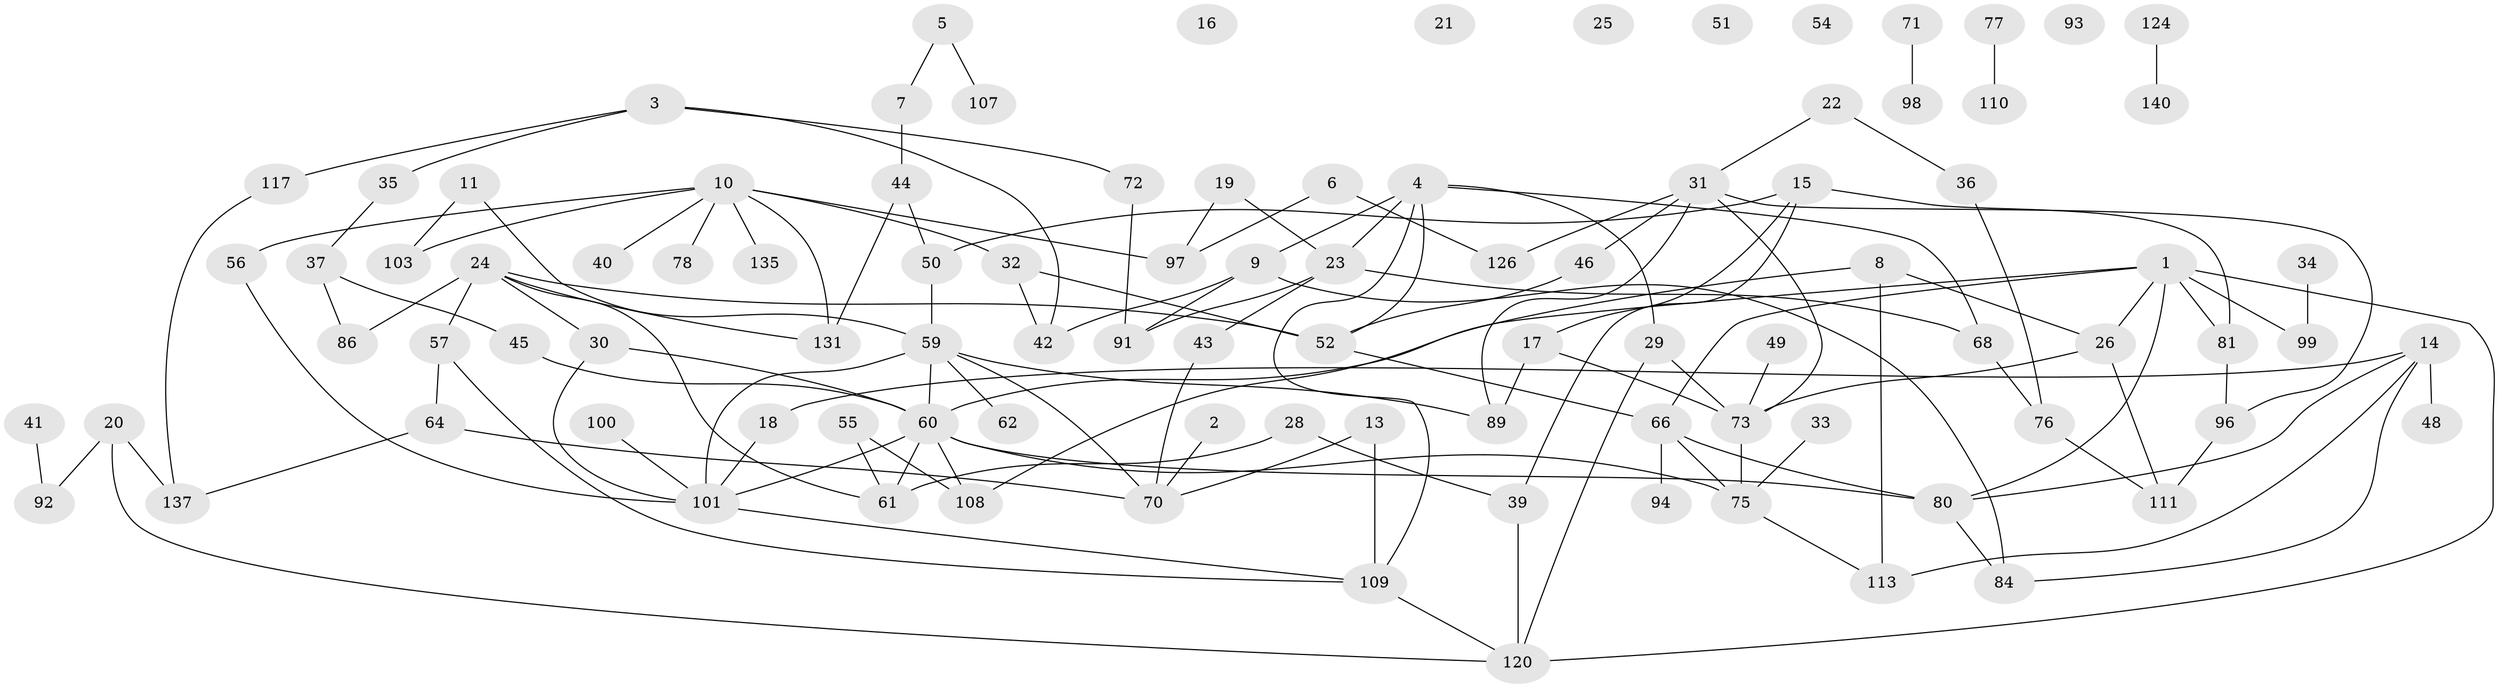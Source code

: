 // original degree distribution, {3: 0.28368794326241137, 1: 0.18439716312056736, 2: 0.2907801418439716, 6: 0.03546099290780142, 4: 0.09219858156028368, 0: 0.0425531914893617, 5: 0.06382978723404255, 7: 0.0070921985815602835}
// Generated by graph-tools (version 1.1) at 2025/41/03/06/25 10:41:25]
// undirected, 97 vertices, 135 edges
graph export_dot {
graph [start="1"]
  node [color=gray90,style=filled];
  1 [super="+67"];
  2;
  3 [super="+27"];
  4 [super="+12"];
  5;
  6 [super="+53"];
  7;
  8;
  9 [super="+58"];
  10 [super="+69"];
  11;
  13 [super="+47"];
  14 [super="+90"];
  15;
  16;
  17 [super="+119"];
  18;
  19;
  20 [super="+138"];
  21;
  22 [super="+106"];
  23 [super="+38"];
  24 [super="+116"];
  25;
  26 [super="+141"];
  28;
  29 [super="+74"];
  30;
  31 [super="+65"];
  32;
  33;
  34;
  35 [super="+133"];
  36;
  37 [super="+105"];
  39 [super="+82"];
  40;
  41;
  42;
  43 [super="+136"];
  44 [super="+83"];
  45;
  46 [super="+114"];
  48;
  49;
  50;
  51;
  52 [super="+95"];
  54;
  55;
  56 [super="+118"];
  57;
  59 [super="+87"];
  60 [super="+88"];
  61 [super="+128"];
  62 [super="+63"];
  64 [super="+127"];
  66 [super="+102"];
  68;
  70 [super="+79"];
  71;
  72;
  73 [super="+134"];
  75 [super="+112"];
  76 [super="+139"];
  77 [super="+104"];
  78;
  80 [super="+122"];
  81 [super="+85"];
  84;
  86;
  89;
  91;
  92;
  93;
  94;
  96 [super="+130"];
  97;
  98 [super="+129"];
  99;
  100;
  101 [super="+121"];
  103 [super="+125"];
  107;
  108;
  109 [super="+115"];
  110;
  111;
  113;
  117;
  120 [super="+123"];
  124 [super="+132"];
  126;
  131;
  135;
  137;
  140;
  1 -- 99;
  1 -- 80;
  1 -- 66;
  1 -- 81;
  1 -- 120;
  1 -- 60;
  1 -- 26;
  2 -- 70;
  3 -- 117;
  3 -- 72;
  3 -- 42;
  3 -- 35;
  4 -- 9;
  4 -- 68;
  4 -- 109;
  4 -- 23;
  4 -- 29;
  4 -- 52;
  5 -- 7;
  5 -- 107;
  6 -- 97;
  6 -- 126;
  7 -- 44;
  8 -- 26;
  8 -- 108;
  8 -- 113;
  9 -- 84;
  9 -- 91;
  9 -- 42;
  10 -- 78;
  10 -- 32;
  10 -- 97;
  10 -- 40;
  10 -- 131;
  10 -- 135;
  10 -- 56;
  10 -- 103;
  11 -- 59;
  11 -- 103;
  13 -- 70;
  13 -- 109;
  14 -- 48;
  14 -- 113;
  14 -- 18;
  14 -- 84;
  14 -- 80;
  15 -- 17;
  15 -- 39;
  15 -- 50;
  15 -- 81;
  17 -- 73;
  17 -- 89;
  18 -- 101;
  19 -- 23;
  19 -- 97;
  20 -- 92;
  20 -- 137;
  20 -- 120;
  22 -- 36;
  22 -- 31;
  23 -- 43 [weight=2];
  23 -- 68;
  23 -- 91;
  24 -- 30;
  24 -- 57;
  24 -- 86;
  24 -- 131;
  24 -- 61;
  24 -- 52;
  26 -- 73;
  26 -- 111;
  28 -- 39;
  28 -- 61;
  29 -- 120;
  29 -- 73;
  30 -- 101;
  30 -- 60;
  31 -- 46;
  31 -- 73;
  31 -- 89;
  31 -- 96;
  31 -- 126;
  32 -- 42;
  32 -- 52;
  33 -- 75;
  34 -- 99;
  35 -- 37;
  36 -- 76;
  37 -- 45;
  37 -- 86;
  39 -- 120;
  41 -- 92;
  43 -- 70;
  44 -- 50;
  44 -- 131;
  45 -- 60;
  46 -- 52;
  49 -- 73;
  50 -- 59;
  52 -- 66;
  55 -- 108;
  55 -- 61;
  56 -- 101;
  57 -- 64;
  57 -- 109;
  59 -- 62;
  59 -- 70;
  59 -- 101;
  59 -- 89;
  59 -- 60;
  60 -- 101;
  60 -- 75;
  60 -- 61 [weight=2];
  60 -- 80;
  60 -- 108;
  64 -- 137;
  64 -- 70;
  66 -- 75;
  66 -- 80;
  66 -- 94;
  68 -- 76;
  71 -- 98;
  72 -- 91;
  73 -- 75;
  75 -- 113;
  76 -- 111;
  77 -- 110;
  80 -- 84;
  81 -- 96;
  96 -- 111;
  100 -- 101;
  101 -- 109;
  109 -- 120;
  117 -- 137;
  124 -- 140;
}
